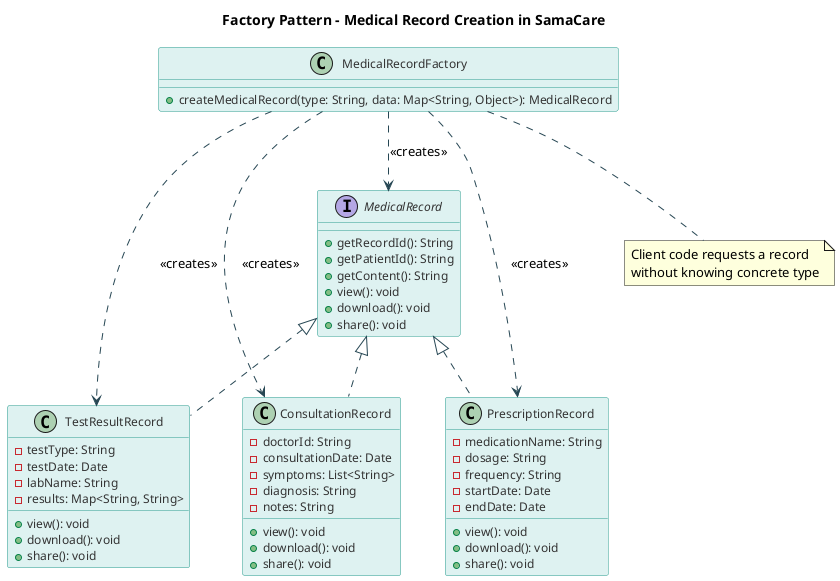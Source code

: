 @startuml Factory Pattern in SamaCare
skinparam backgroundColor #FFFFFF
skinparam classFontColor #333333
skinparam classFontSize 14
skinparam classAttributeFontColor #333333
skinparam classAttributeFontSize 12
skinparam classBorderColor #2a9d8f
skinparam classBackgroundColor #def2f1
skinparam classArrowColor #264653
skinparam shadowing false
skinparam stereotypeCBackgroundColor #e9c46a

title Factory Pattern - Medical Record Creation in SamaCare

interface MedicalRecord {
  +getRecordId(): String
  +getPatientId(): String
  +getContent(): String
  +view(): void
  +download(): void
  +share(): void
}

class TestResultRecord {
  -testType: String
  -testDate: Date
  -labName: String
  -results: Map<String, String>
  +view(): void
  +download(): void
  +share(): void
}

class PrescriptionRecord {
  -medicationName: String
  -dosage: String
  -frequency: String
  -startDate: Date
  -endDate: Date
  +view(): void
  +download(): void
  +share(): void
}

class ConsultationRecord {
  -doctorId: String
  -consultationDate: Date
  -symptoms: List<String>
  -diagnosis: String
  -notes: String
  +view(): void
  +download(): void
  +share(): void
}

class MedicalRecordFactory {
  +createMedicalRecord(type: String, data: Map<String, Object>): MedicalRecord
}

MedicalRecord <|.. TestResultRecord
MedicalRecord <|.. PrescriptionRecord
MedicalRecord <|.. ConsultationRecord
MedicalRecordFactory ..> MedicalRecord: <<creates>>
MedicalRecordFactory ..> TestResultRecord: <<creates>>
MedicalRecordFactory ..> PrescriptionRecord: <<creates>>
MedicalRecordFactory ..> ConsultationRecord: <<creates>>

note "Client code requests a record\nwithout knowing concrete type" as N1
MedicalRecordFactory .. N1

@enduml